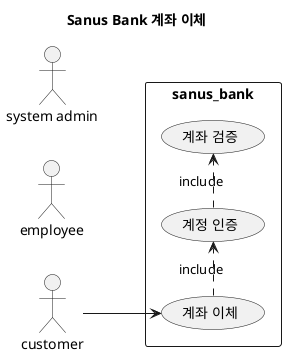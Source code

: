 @startuml
title "Sanus Bank 계좌 이체"
left to right direction
skinparam packageStyle rectangle

actor "customer"
actor "employee"
actor "system admin"

package sanus_bank {
    usecase "계좌 이체" as UC1
    usecase "계정 인증" as UC2
    usecase "계좌 검증" as UC3
}

customer --> UC1
UC1 .> UC2 : include
UC2 .> UC3 : include

@enduml

